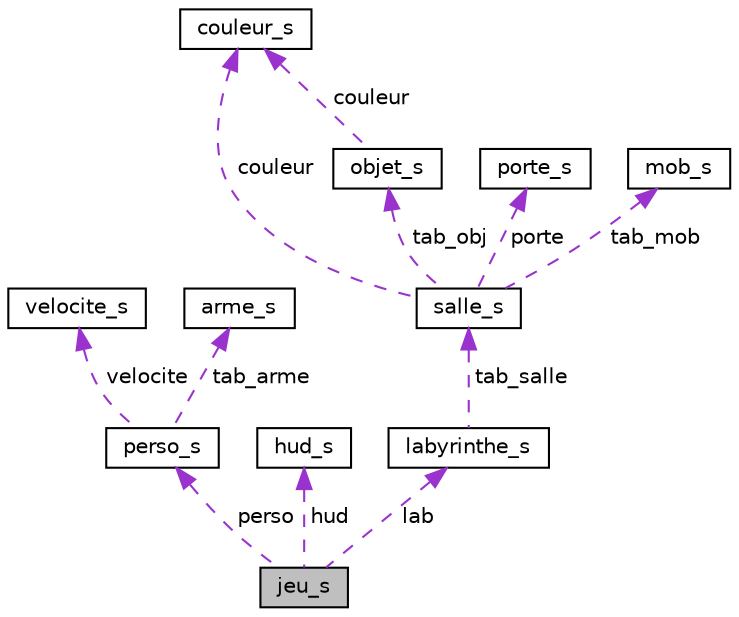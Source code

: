digraph "jeu_s"
{
 // LATEX_PDF_SIZE
  edge [fontname="Helvetica",fontsize="10",labelfontname="Helvetica",labelfontsize="10"];
  node [fontname="Helvetica",fontsize="10",shape=record];
  Node1 [label="jeu_s",height=0.2,width=0.4,color="black", fillcolor="grey75", style="filled", fontcolor="black",tooltip="Structure de données de jeu, comprennant la structure personnage, et labyrinthe, cette structure sert..."];
  Node2 -> Node1 [dir="back",color="darkorchid3",fontsize="10",style="dashed",label=" perso" ,fontname="Helvetica"];
  Node2 [label="perso_s",height=0.2,width=0.4,color="black", fillcolor="white", style="filled",URL="$structperso__s.html",tooltip="Structure de données de personnage, avec l'emplacement du personnage lié au tag, ses coordonnées,..."];
  Node3 -> Node2 [dir="back",color="darkorchid3",fontsize="10",style="dashed",label=" velocite" ,fontname="Helvetica"];
  Node3 [label="velocite_s",height=0.2,width=0.4,color="black", fillcolor="white", style="filled",URL="$structvelocite__s.html",tooltip="Definition de la structure vitesse d'un objet."];
  Node4 -> Node2 [dir="back",color="darkorchid3",fontsize="10",style="dashed",label=" tab_arme" ,fontname="Helvetica"];
  Node4 [label="arme_s",height=0.2,width=0.4,color="black", fillcolor="white", style="filled",URL="$structarme__s.html",tooltip="Stucture de la configuration d'une arme, possédant un tag, ainsi qu'un nom et une description...."];
  Node5 -> Node1 [dir="back",color="darkorchid3",fontsize="10",style="dashed",label=" hud" ,fontname="Helvetica"];
  Node5 [label="hud_s",height=0.2,width=0.4,color="black", fillcolor="white", style="filled",URL="$structhud__s.html",tooltip="Structure de données pour afficher le HUD (barre de vie, arme etc...)"];
  Node6 -> Node1 [dir="back",color="darkorchid3",fontsize="10",style="dashed",label=" lab" ,fontname="Helvetica"];
  Node6 [label="labyrinthe_s",height=0.2,width=0.4,color="black", fillcolor="white", style="filled",URL="$structlabyrinthe__s.html",tooltip="Struture de données d'un labyrinthe de salle, avec sa taille (nombre de salle) et un tableau de salle..."];
  Node7 -> Node6 [dir="back",color="darkorchid3",fontsize="10",style="dashed",label=" tab_salle" ,fontname="Helvetica"];
  Node7 [label="salle_s",height=0.2,width=0.4,color="black", fillcolor="white", style="filled",URL="$structsalle__s.html",tooltip="Struture de données d'une salle, avec ses coordonnées, son identifiant, son nombre d'objet,..."];
  Node8 -> Node7 [dir="back",color="darkorchid3",fontsize="10",style="dashed",label=" couleur" ,fontname="Helvetica"];
  Node8 [label="couleur_s",height=0.2,width=0.4,color="black", fillcolor="white", style="filled",URL="$structcouleur__s.html",tooltip="Structure de données des couleurs, avec le code RGB."];
  Node9 -> Node7 [dir="back",color="darkorchid3",fontsize="10",style="dashed",label=" porte" ,fontname="Helvetica"];
  Node9 [label="porte_s",height=0.2,width=0.4,color="black", fillcolor="white", style="filled",URL="$structporte__s.html",tooltip="Structure de données d'une porte, avec ses coordonnées, sa salle d'entrée, sa salle de sortie et son ..."];
  Node10 -> Node7 [dir="back",color="darkorchid3",fontsize="10",style="dashed",label=" tab_obj" ,fontname="Helvetica"];
  Node10 [label="objet_s",height=0.2,width=0.4,color="black", fillcolor="white", style="filled",URL="$structobjet__s.html",tooltip="Struture de données d'un objet, avec ses coordonnées, sa texture, la salle dans laquel il se situe,..."];
  Node8 -> Node10 [dir="back",color="darkorchid3",fontsize="10",style="dashed",label=" couleur" ,fontname="Helvetica"];
  Node11 -> Node7 [dir="back",color="darkorchid3",fontsize="10",style="dashed",label=" tab_mob" ,fontname="Helvetica"];
  Node11 [label="mob_s",height=0.2,width=0.4,color="black", fillcolor="white", style="filled",URL="$structmob__s.html",tooltip="Struture de données d'un PNJ, avec ses coordonnées, ses points de vies, et sa texture."];
}
